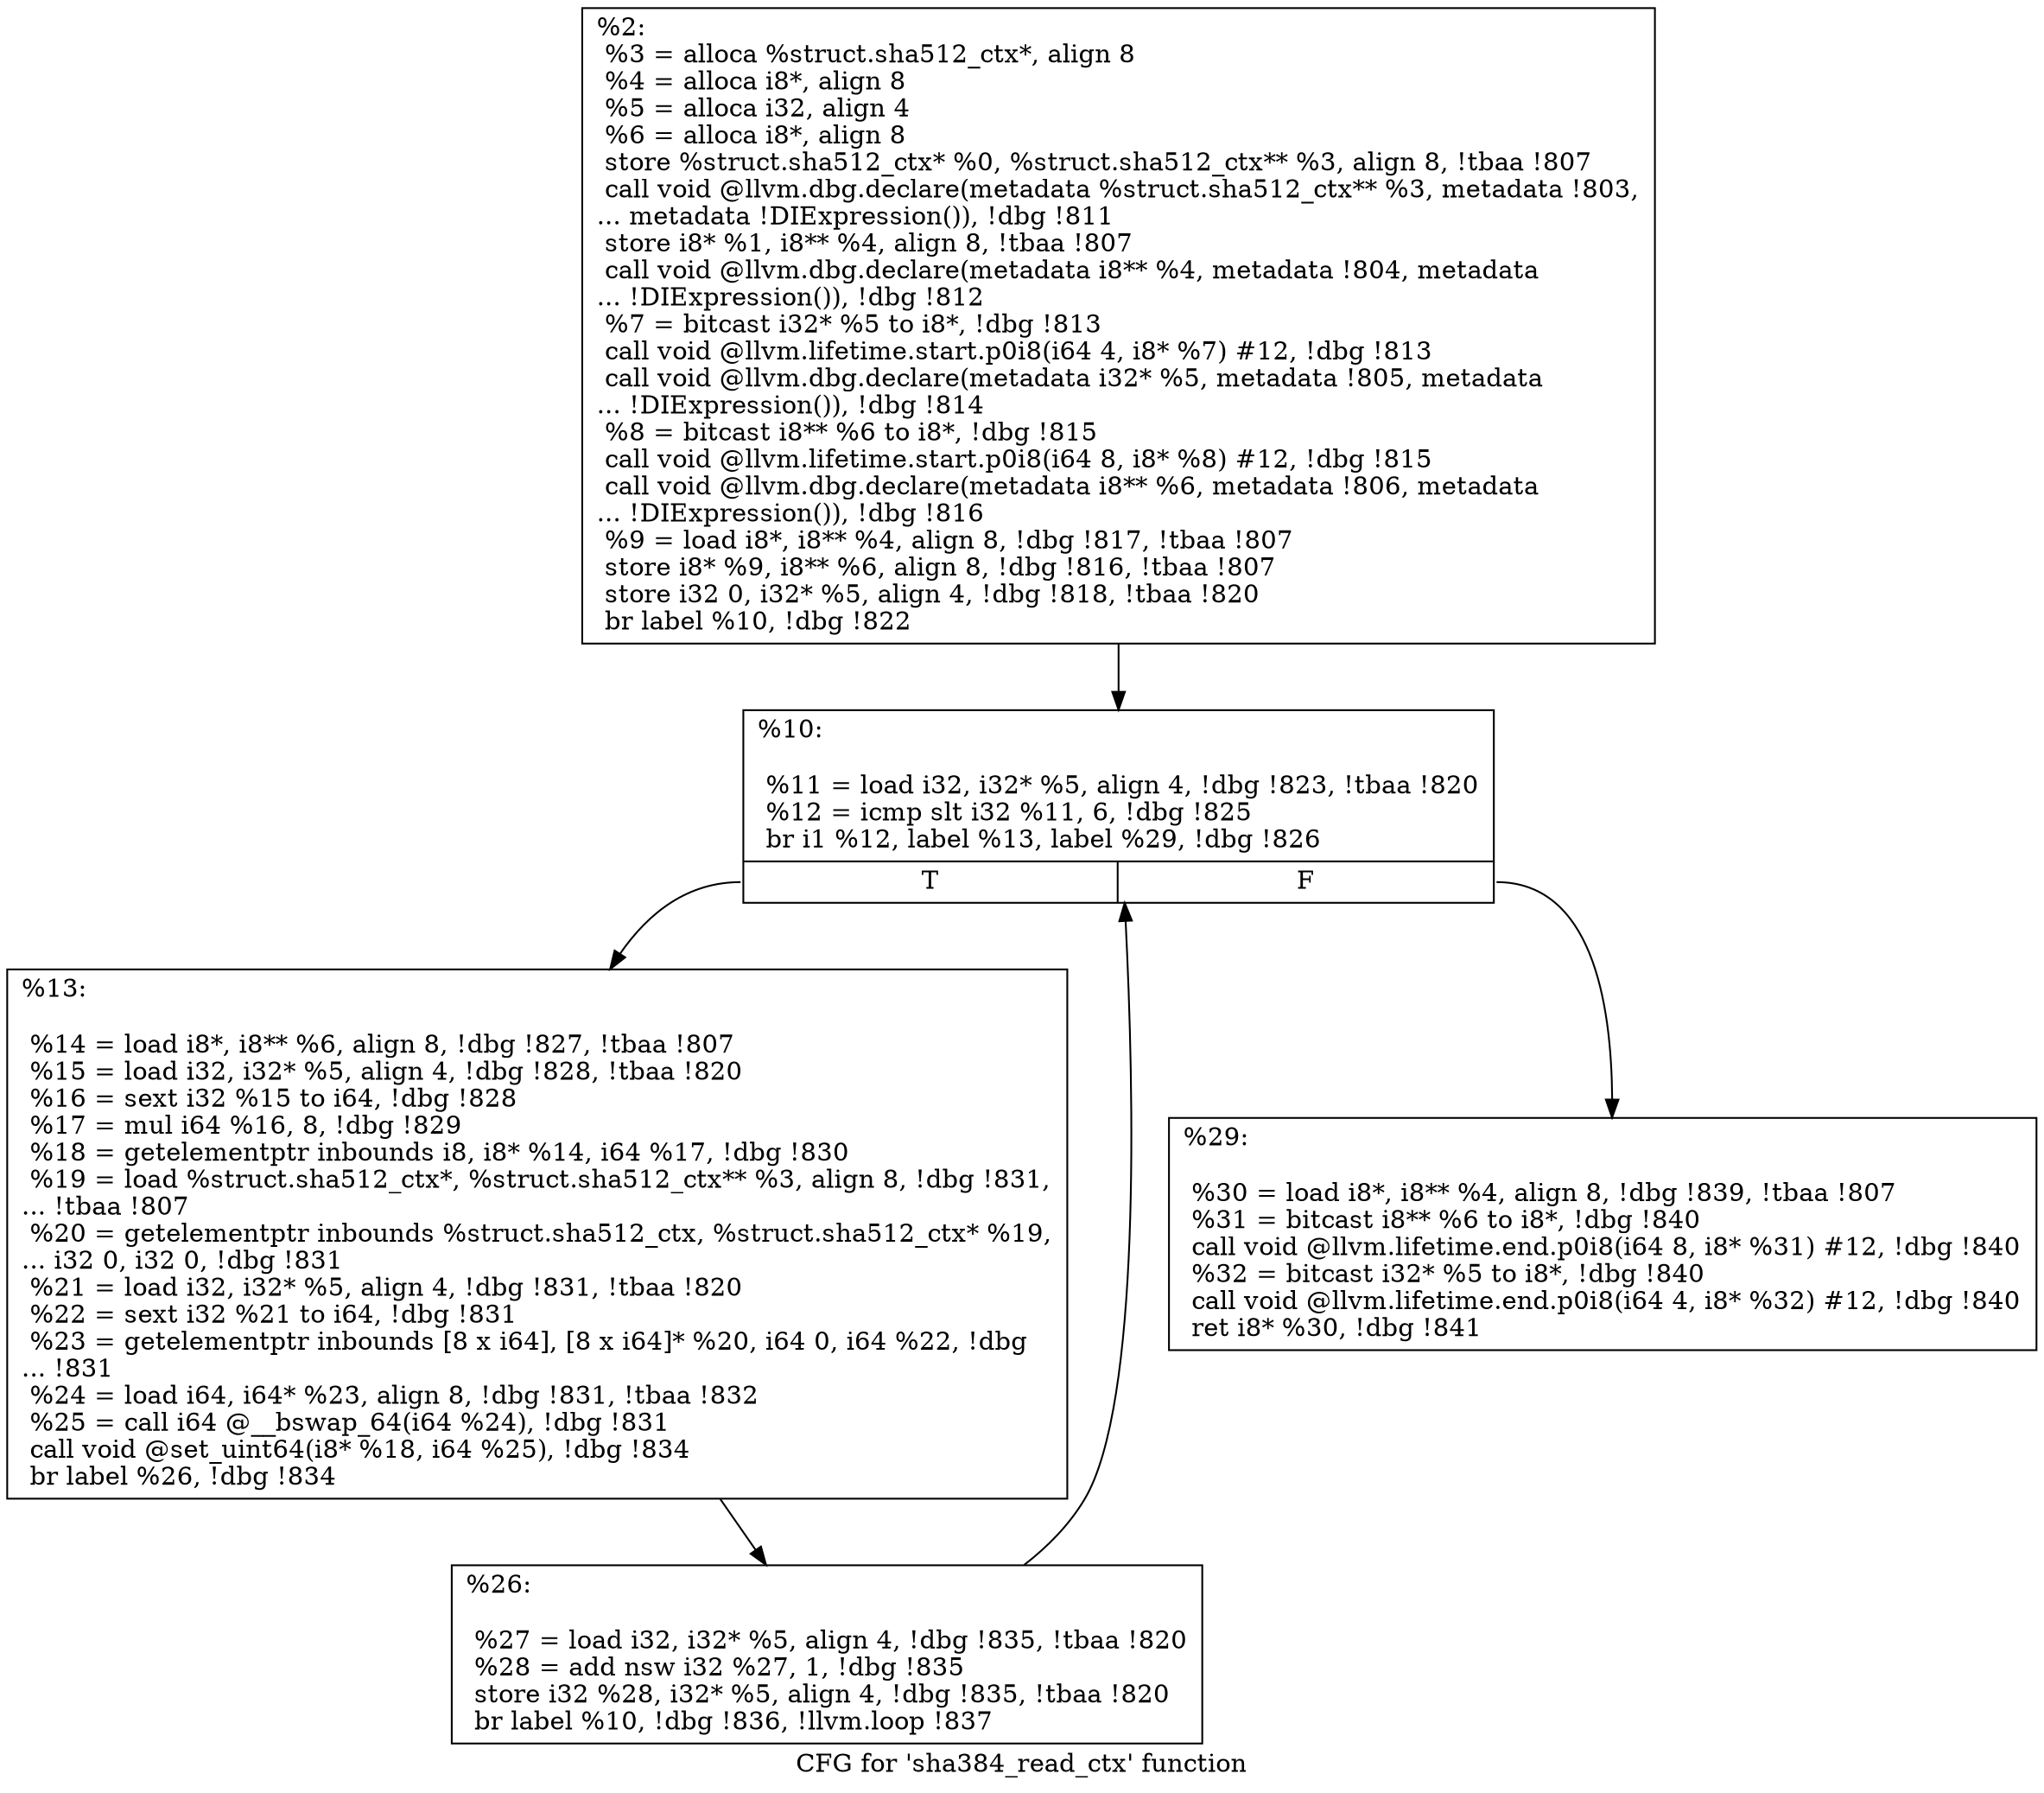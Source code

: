 digraph "CFG for 'sha384_read_ctx' function" {
	label="CFG for 'sha384_read_ctx' function";

	Node0x2776900 [shape=record,label="{%2:\l  %3 = alloca %struct.sha512_ctx*, align 8\l  %4 = alloca i8*, align 8\l  %5 = alloca i32, align 4\l  %6 = alloca i8*, align 8\l  store %struct.sha512_ctx* %0, %struct.sha512_ctx** %3, align 8, !tbaa !807\l  call void @llvm.dbg.declare(metadata %struct.sha512_ctx** %3, metadata !803,\l... metadata !DIExpression()), !dbg !811\l  store i8* %1, i8** %4, align 8, !tbaa !807\l  call void @llvm.dbg.declare(metadata i8** %4, metadata !804, metadata\l... !DIExpression()), !dbg !812\l  %7 = bitcast i32* %5 to i8*, !dbg !813\l  call void @llvm.lifetime.start.p0i8(i64 4, i8* %7) #12, !dbg !813\l  call void @llvm.dbg.declare(metadata i32* %5, metadata !805, metadata\l... !DIExpression()), !dbg !814\l  %8 = bitcast i8** %6 to i8*, !dbg !815\l  call void @llvm.lifetime.start.p0i8(i64 8, i8* %8) #12, !dbg !815\l  call void @llvm.dbg.declare(metadata i8** %6, metadata !806, metadata\l... !DIExpression()), !dbg !816\l  %9 = load i8*, i8** %4, align 8, !dbg !817, !tbaa !807\l  store i8* %9, i8** %6, align 8, !dbg !816, !tbaa !807\l  store i32 0, i32* %5, align 4, !dbg !818, !tbaa !820\l  br label %10, !dbg !822\l}"];
	Node0x2776900 -> Node0x2777390;
	Node0x2777390 [shape=record,label="{%10:\l\l  %11 = load i32, i32* %5, align 4, !dbg !823, !tbaa !820\l  %12 = icmp slt i32 %11, 6, !dbg !825\l  br i1 %12, label %13, label %29, !dbg !826\l|{<s0>T|<s1>F}}"];
	Node0x2777390:s0 -> Node0x27773e0;
	Node0x2777390:s1 -> Node0x2777480;
	Node0x27773e0 [shape=record,label="{%13:\l\l  %14 = load i8*, i8** %6, align 8, !dbg !827, !tbaa !807\l  %15 = load i32, i32* %5, align 4, !dbg !828, !tbaa !820\l  %16 = sext i32 %15 to i64, !dbg !828\l  %17 = mul i64 %16, 8, !dbg !829\l  %18 = getelementptr inbounds i8, i8* %14, i64 %17, !dbg !830\l  %19 = load %struct.sha512_ctx*, %struct.sha512_ctx** %3, align 8, !dbg !831,\l... !tbaa !807\l  %20 = getelementptr inbounds %struct.sha512_ctx, %struct.sha512_ctx* %19,\l... i32 0, i32 0, !dbg !831\l  %21 = load i32, i32* %5, align 4, !dbg !831, !tbaa !820\l  %22 = sext i32 %21 to i64, !dbg !831\l  %23 = getelementptr inbounds [8 x i64], [8 x i64]* %20, i64 0, i64 %22, !dbg\l... !831\l  %24 = load i64, i64* %23, align 8, !dbg !831, !tbaa !832\l  %25 = call i64 @__bswap_64(i64 %24), !dbg !831\l  call void @set_uint64(i8* %18, i64 %25), !dbg !834\l  br label %26, !dbg !834\l}"];
	Node0x27773e0 -> Node0x2777430;
	Node0x2777430 [shape=record,label="{%26:\l\l  %27 = load i32, i32* %5, align 4, !dbg !835, !tbaa !820\l  %28 = add nsw i32 %27, 1, !dbg !835\l  store i32 %28, i32* %5, align 4, !dbg !835, !tbaa !820\l  br label %10, !dbg !836, !llvm.loop !837\l}"];
	Node0x2777430 -> Node0x2777390;
	Node0x2777480 [shape=record,label="{%29:\l\l  %30 = load i8*, i8** %4, align 8, !dbg !839, !tbaa !807\l  %31 = bitcast i8** %6 to i8*, !dbg !840\l  call void @llvm.lifetime.end.p0i8(i64 8, i8* %31) #12, !dbg !840\l  %32 = bitcast i32* %5 to i8*, !dbg !840\l  call void @llvm.lifetime.end.p0i8(i64 4, i8* %32) #12, !dbg !840\l  ret i8* %30, !dbg !841\l}"];
}
